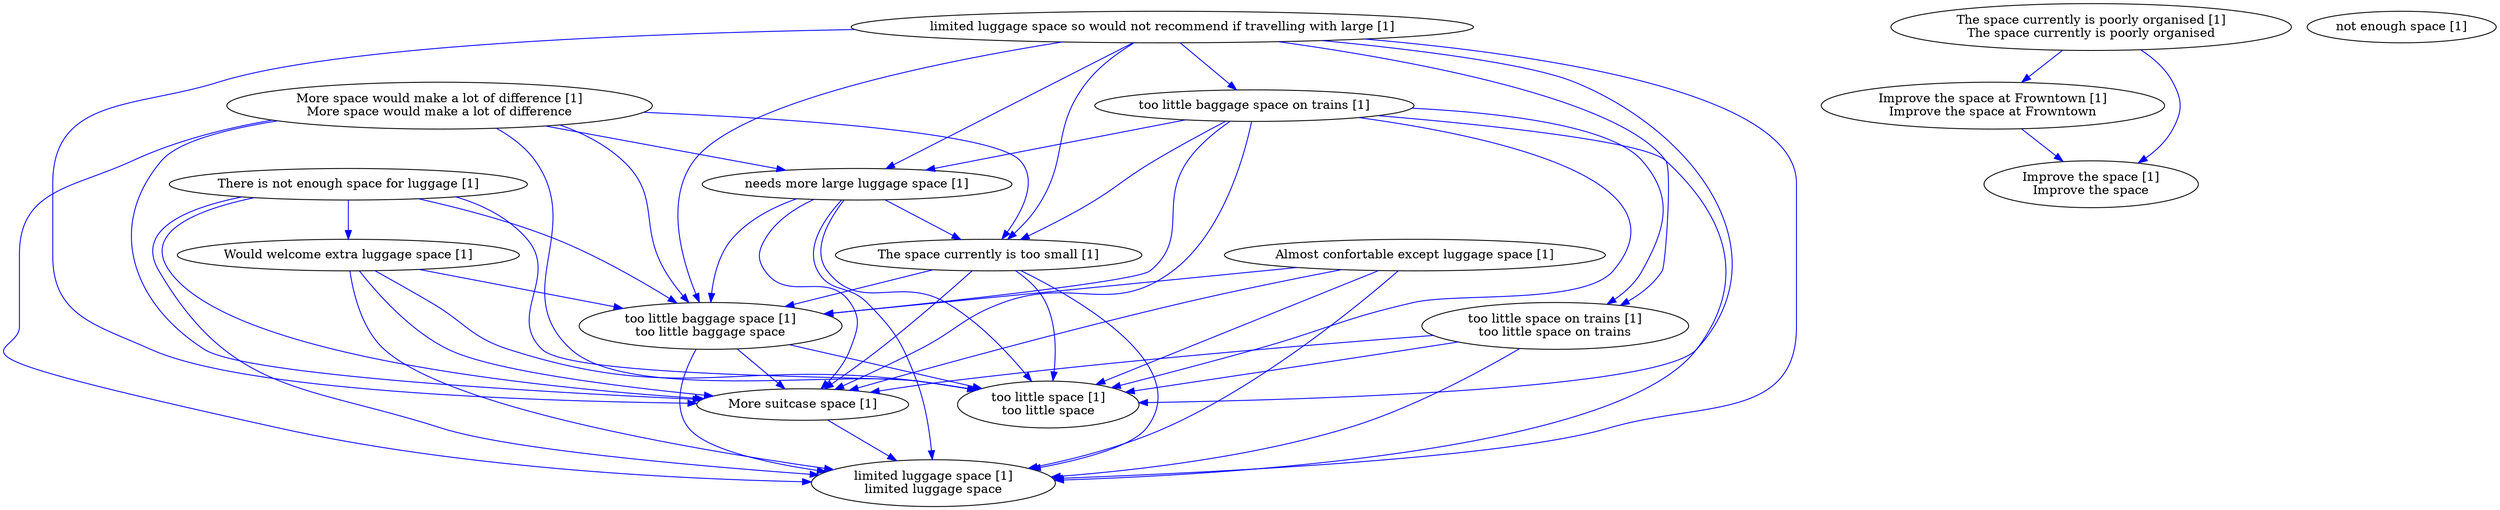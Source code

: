 digraph collapsedGraph {
"Almost confortable except luggage space [1]""Improve the space at Frowntown [1]\nImprove the space at Frowntown""Improve the space [1]\nImprove the space""More space would make a lot of difference [1]\nMore space would make a lot of difference""More suitcase space [1]""The space currently is poorly organised [1]\nThe space currently is poorly organised""The space currently is too small [1]""There is not enough space for luggage [1]""Would welcome extra luggage space [1]""limited luggage space so would not recommend if travelling with large [1]""limited luggage space [1]\nlimited luggage space""needs more large luggage space [1]""not enough space [1]""too little baggage space on trains [1]""too little baggage space [1]\ntoo little baggage space""too little space [1]\ntoo little space""too little space on trains [1]\ntoo little space on trains""There is not enough space for luggage [1]" -> "More suitcase space [1]" [color=blue]
"There is not enough space for luggage [1]" -> "Would welcome extra luggage space [1]" [color=blue]
"There is not enough space for luggage [1]" -> "too little space [1]\ntoo little space" [color=blue]
"There is not enough space for luggage [1]" -> "limited luggage space [1]\nlimited luggage space" [color=blue]
"There is not enough space for luggage [1]" -> "too little baggage space [1]\ntoo little baggage space" [color=blue]
"The space currently is poorly organised [1]\nThe space currently is poorly organised" -> "Improve the space at Frowntown [1]\nImprove the space at Frowntown" [color=blue]
"Would welcome extra luggage space [1]" -> "too little baggage space [1]\ntoo little baggage space" [color=blue]
"More space would make a lot of difference [1]\nMore space would make a lot of difference" -> "too little space [1]\ntoo little space" [color=blue]
"Almost confortable except luggage space [1]" -> "too little baggage space [1]\ntoo little baggage space" [color=blue]
"More space would make a lot of difference [1]\nMore space would make a lot of difference" -> "More suitcase space [1]" [color=blue]
"limited luggage space so would not recommend if travelling with large [1]" -> "needs more large luggage space [1]" [color=blue]
"Would welcome extra luggage space [1]" -> "limited luggage space [1]\nlimited luggage space" [color=blue]
"More space would make a lot of difference [1]\nMore space would make a lot of difference" -> "The space currently is too small [1]" [color=blue]
"too little space on trains [1]\ntoo little space on trains" -> "More suitcase space [1]" [color=blue]
"needs more large luggage space [1]" -> "too little baggage space [1]\ntoo little baggage space" [color=blue]
"More suitcase space [1]" -> "limited luggage space [1]\nlimited luggage space" [color=blue]
"needs more large luggage space [1]" -> "limited luggage space [1]\nlimited luggage space" [color=blue]
"Almost confortable except luggage space [1]" -> "limited luggage space [1]\nlimited luggage space" [color=blue]
"limited luggage space so would not recommend if travelling with large [1]" -> "too little baggage space [1]\ntoo little baggage space" [color=blue]
"limited luggage space so would not recommend if travelling with large [1]" -> "too little baggage space on trains [1]" [color=blue]
"The space currently is too small [1]" -> "too little baggage space [1]\ntoo little baggage space" [color=blue]
"The space currently is too small [1]" -> "limited luggage space [1]\nlimited luggage space" [color=blue]
"too little baggage space on trains [1]" -> "limited luggage space [1]\nlimited luggage space" [color=blue]
"too little baggage space on trains [1]" -> "needs more large luggage space [1]" [color=blue]
"too little baggage space [1]\ntoo little baggage space" -> "limited luggage space [1]\nlimited luggage space" [color=blue]
"Would welcome extra luggage space [1]" -> "too little space [1]\ntoo little space" [color=blue]
"too little space on trains [1]\ntoo little space on trains" -> "limited luggage space [1]\nlimited luggage space" [color=blue]
"Would welcome extra luggage space [1]" -> "More suitcase space [1]" [color=blue]
"Almost confortable except luggage space [1]" -> "More suitcase space [1]" [color=blue]
"limited luggage space so would not recommend if travelling with large [1]" -> "The space currently is too small [1]" [color=blue]
"limited luggage space so would not recommend if travelling with large [1]" -> "More suitcase space [1]" [color=blue]
"too little baggage space [1]\ntoo little baggage space" -> "More suitcase space [1]" [color=blue]
"Almost confortable except luggage space [1]" -> "too little space [1]\ntoo little space" [color=blue]
"More space would make a lot of difference [1]\nMore space would make a lot of difference" -> "needs more large luggage space [1]" [color=blue]
"too little baggage space on trains [1]" -> "More suitcase space [1]" [color=blue]
"limited luggage space so would not recommend if travelling with large [1]" -> "too little space [1]\ntoo little space" [color=blue]
"too little baggage space on trains [1]" -> "The space currently is too small [1]" [color=blue]
"The space currently is too small [1]" -> "More suitcase space [1]" [color=blue]
"More space would make a lot of difference [1]\nMore space would make a lot of difference" -> "too little baggage space [1]\ntoo little baggage space" [color=blue]
"needs more large luggage space [1]" -> "too little space [1]\ntoo little space" [color=blue]
"More space would make a lot of difference [1]\nMore space would make a lot of difference" -> "limited luggage space [1]\nlimited luggage space" [color=blue]
"The space currently is too small [1]" -> "too little space [1]\ntoo little space" [color=blue]
"needs more large luggage space [1]" -> "More suitcase space [1]" [color=blue]
"needs more large luggage space [1]" -> "The space currently is too small [1]" [color=blue]
"The space currently is poorly organised [1]\nThe space currently is poorly organised" -> "Improve the space [1]\nImprove the space" [color=blue]
"Improve the space at Frowntown [1]\nImprove the space at Frowntown" -> "Improve the space [1]\nImprove the space" [color=blue]
"limited luggage space so would not recommend if travelling with large [1]" -> "limited luggage space [1]\nlimited luggage space" [color=blue]
"too little baggage space on trains [1]" -> "too little baggage space [1]\ntoo little baggage space" [color=blue]
"too little baggage space [1]\ntoo little baggage space" -> "too little space [1]\ntoo little space" [color=blue]
"too little baggage space on trains [1]" -> "too little space on trains [1]\ntoo little space on trains" [color=blue]
"too little space on trains [1]\ntoo little space on trains" -> "too little space [1]\ntoo little space" [color=blue]
"too little baggage space on trains [1]" -> "too little space [1]\ntoo little space" [color=blue]
"limited luggage space so would not recommend if travelling with large [1]" -> "too little space on trains [1]\ntoo little space on trains" [color=blue]
}